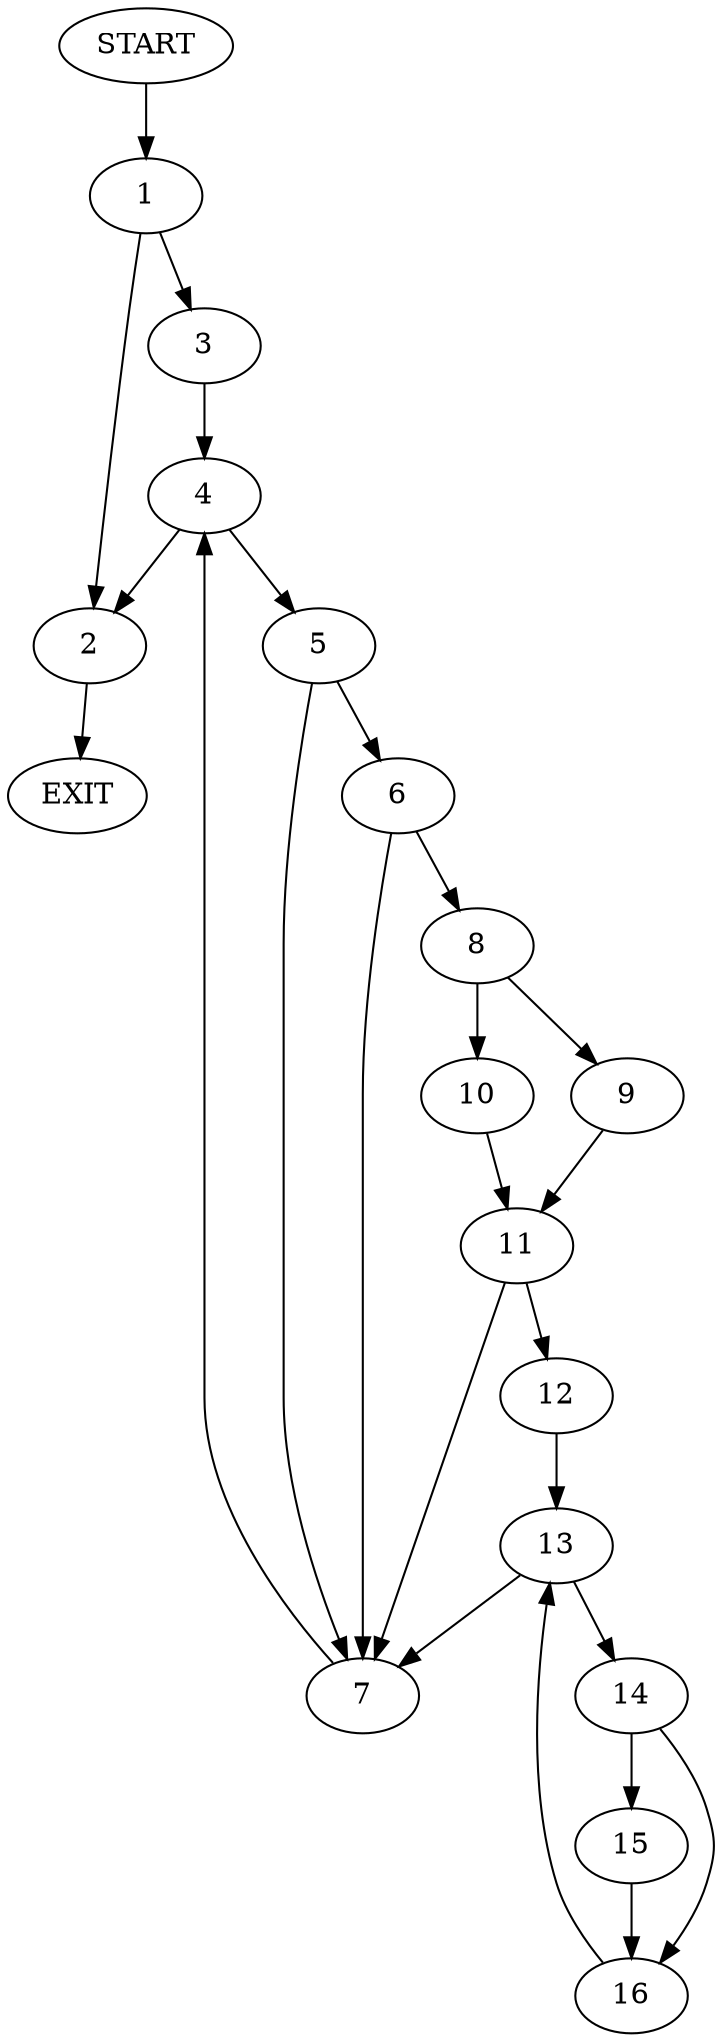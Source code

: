 digraph {
0 [label="START"]
17 [label="EXIT"]
0 -> 1
1 -> 2
1 -> 3
3 -> 4
2 -> 17
4 -> 2
4 -> 5
5 -> 6
5 -> 7
6 -> 8
6 -> 7
7 -> 4
8 -> 9
8 -> 10
10 -> 11
9 -> 11
11 -> 12
11 -> 7
12 -> 13
13 -> 7
13 -> 14
14 -> 15
14 -> 16
16 -> 13
15 -> 16
}
